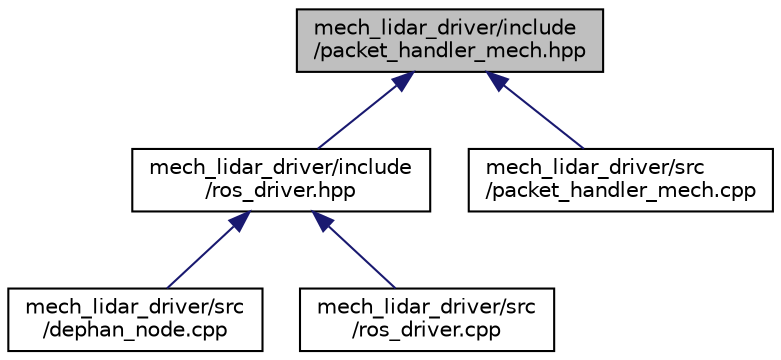 digraph "mech_lidar_driver/include/packet_handler_mech.hpp"
{
 // LATEX_PDF_SIZE
  edge [fontname="Helvetica",fontsize="10",labelfontname="Helvetica",labelfontsize="10"];
  node [fontname="Helvetica",fontsize="10",shape=record];
  Node1 [label="mech_lidar_driver/include\l/packet_handler_mech.hpp",height=0.2,width=0.4,color="black", fillcolor="grey75", style="filled", fontcolor="black",tooltip="Raw packets handler class for mechanical LiDar."];
  Node1 -> Node2 [dir="back",color="midnightblue",fontsize="10",style="solid",fontname="Helvetica"];
  Node2 [label="mech_lidar_driver/include\l/ros_driver.hpp",height=0.2,width=0.4,color="black", fillcolor="white", style="filled",URL="$ros__driver_8hpp.html",tooltip="ROS driver for DEPHAN LLC LiDars."];
  Node2 -> Node3 [dir="back",color="midnightblue",fontsize="10",style="solid",fontname="Helvetica"];
  Node3 [label="mech_lidar_driver/src\l/dephan_node.cpp",height=0.2,width=0.4,color="black", fillcolor="white", style="filled",URL="$dephan__node_8cpp.html",tooltip="ROS node for mechanical LiDar data."];
  Node2 -> Node4 [dir="back",color="midnightblue",fontsize="10",style="solid",fontname="Helvetica"];
  Node4 [label="mech_lidar_driver/src\l/ros_driver.cpp",height=0.2,width=0.4,color="black", fillcolor="white", style="filled",URL="$ros__driver_8cpp.html",tooltip="ROS driver for DEPHAN LLC LiDars."];
  Node1 -> Node5 [dir="back",color="midnightblue",fontsize="10",style="solid",fontname="Helvetica"];
  Node5 [label="mech_lidar_driver/src\l/packet_handler_mech.cpp",height=0.2,width=0.4,color="black", fillcolor="white", style="filled",URL="$packet__handler__mech_8cpp.html",tooltip="Raw packets handler class for mechanical LiDar."];
}
